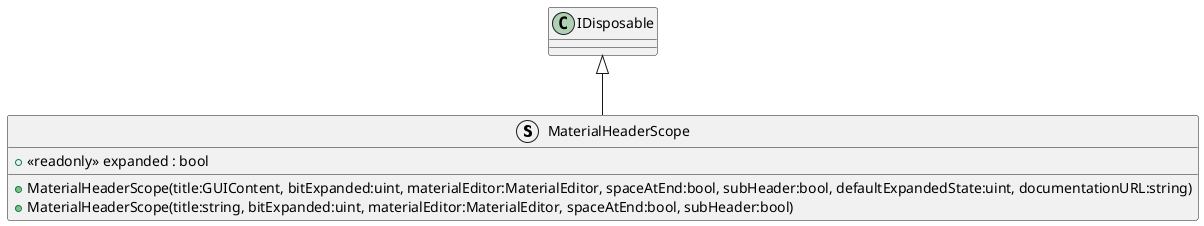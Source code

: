 @startuml
struct MaterialHeaderScope {
    + <<readonly>> expanded : bool
    + MaterialHeaderScope(title:GUIContent, bitExpanded:uint, materialEditor:MaterialEditor, spaceAtEnd:bool, subHeader:bool, defaultExpandedState:uint, documentationURL:string)
    + MaterialHeaderScope(title:string, bitExpanded:uint, materialEditor:MaterialEditor, spaceAtEnd:bool, subHeader:bool)
}
IDisposable <|-- MaterialHeaderScope
@enduml
